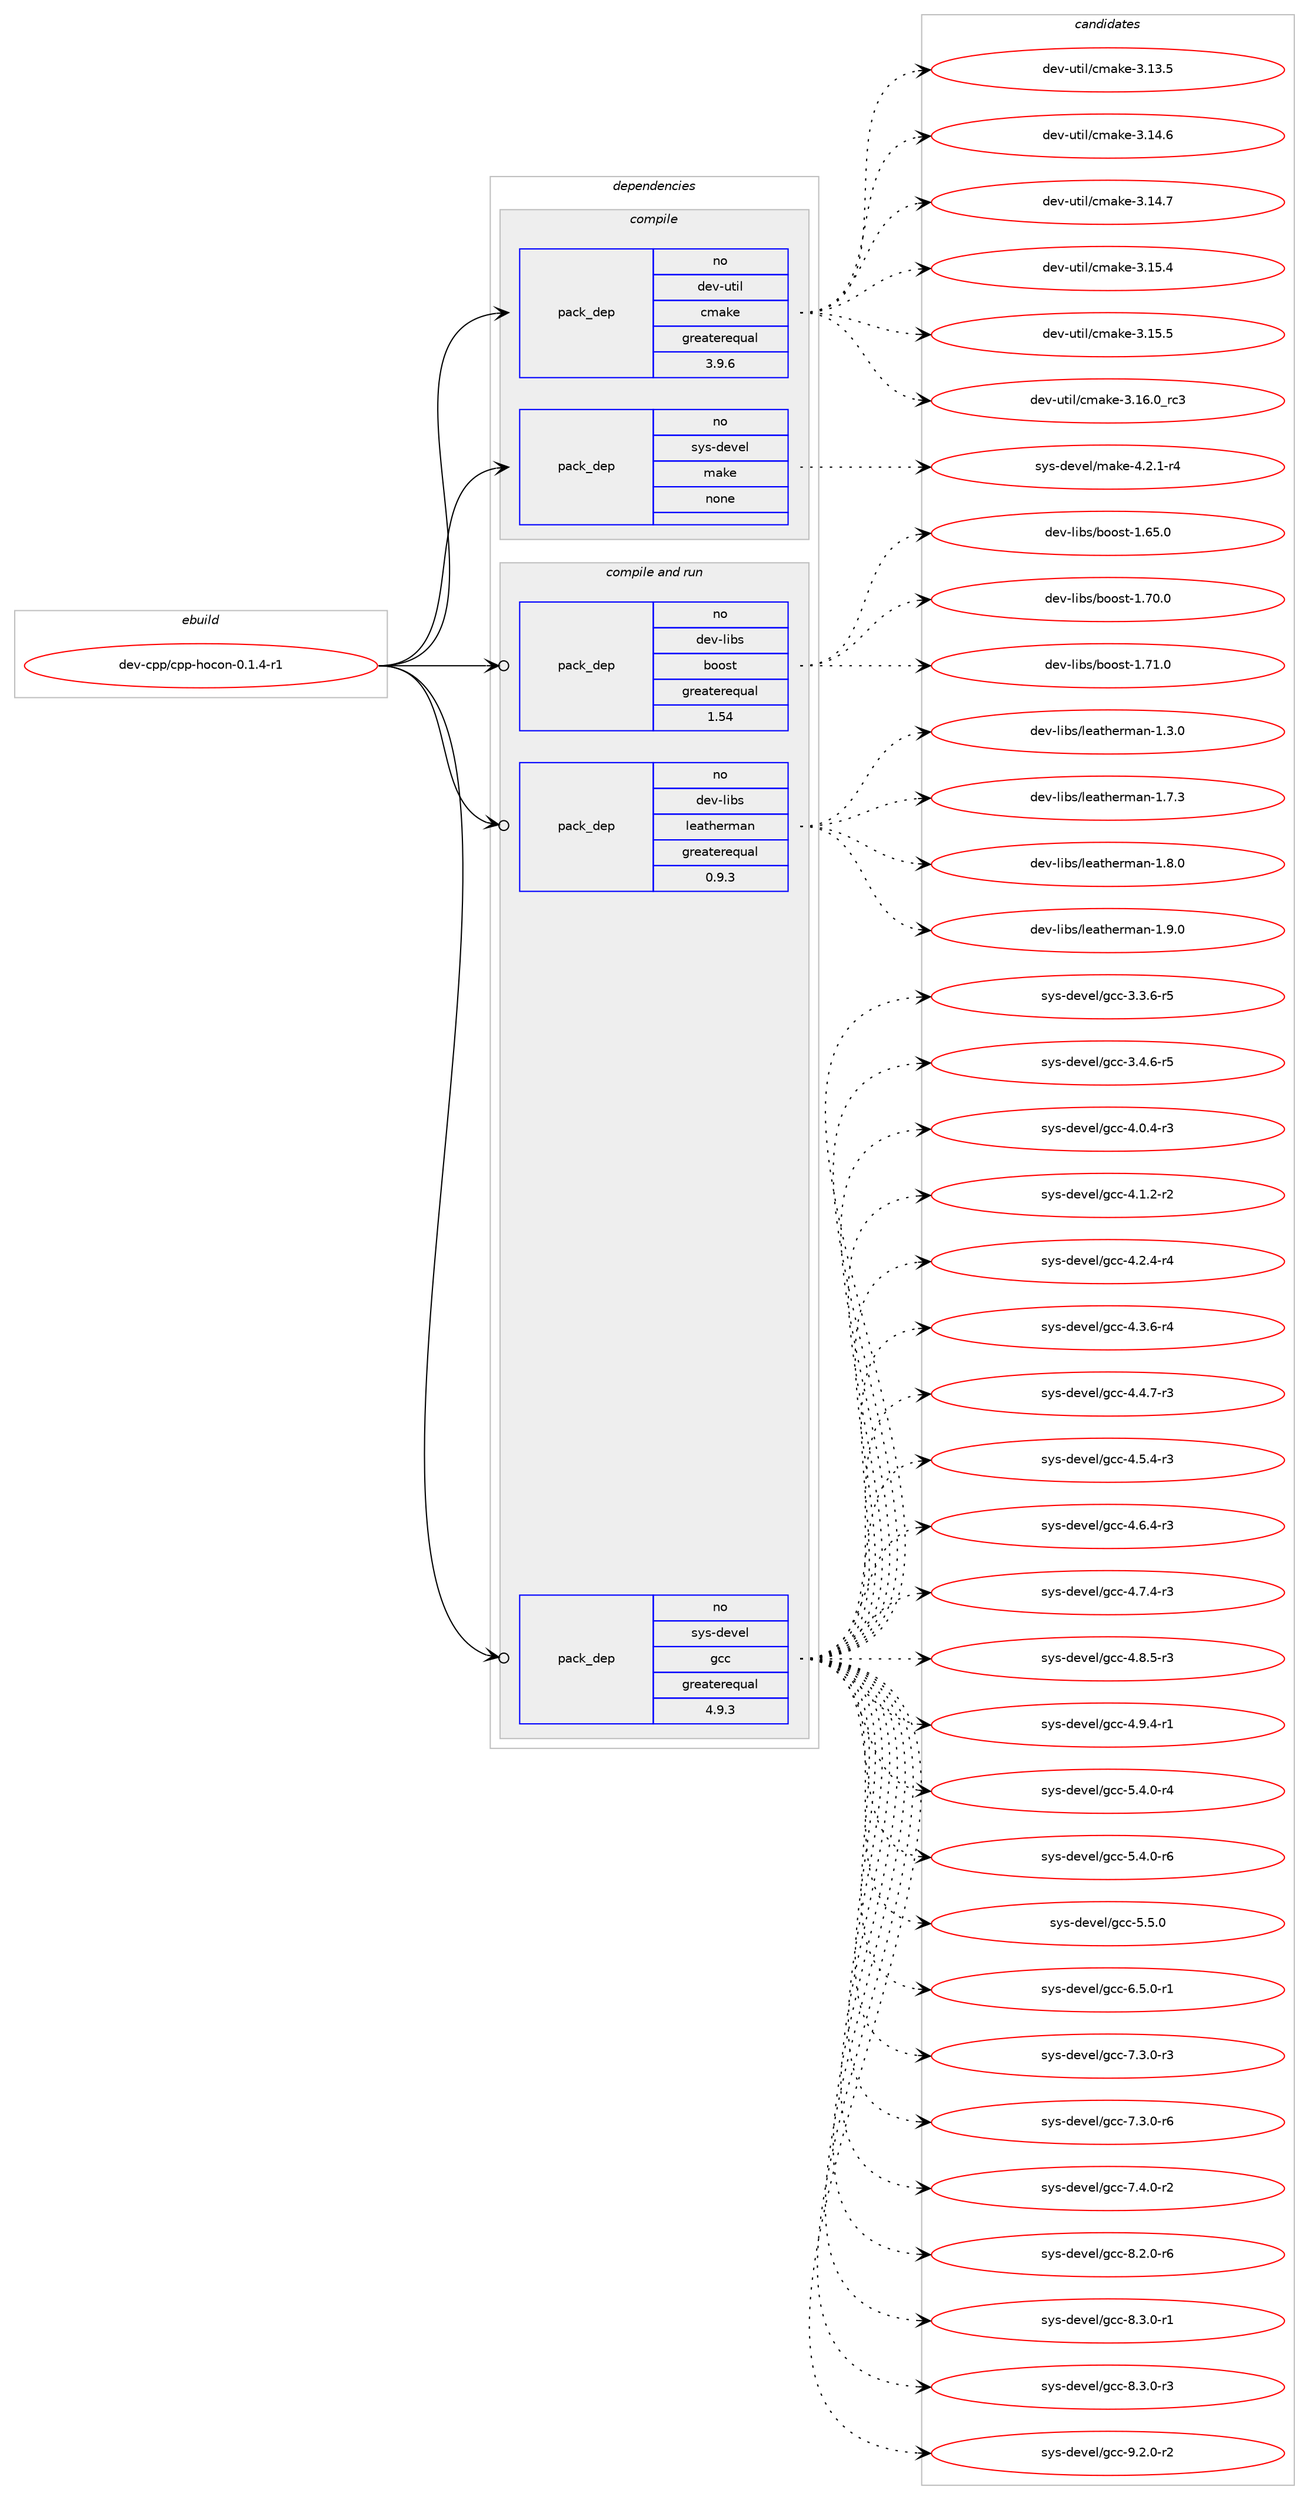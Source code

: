 digraph prolog {

# *************
# Graph options
# *************

newrank=true;
concentrate=true;
compound=true;
graph [rankdir=LR,fontname=Helvetica,fontsize=10,ranksep=1.5];#, ranksep=2.5, nodesep=0.2];
edge  [arrowhead=vee];
node  [fontname=Helvetica,fontsize=10];

# **********
# The ebuild
# **********

subgraph cluster_leftcol {
color=gray;
rank=same;
label=<<i>ebuild</i>>;
id [label="dev-cpp/cpp-hocon-0.1.4-r1", color=red, width=4, href="../dev-cpp/cpp-hocon-0.1.4-r1.svg"];
}

# ****************
# The dependencies
# ****************

subgraph cluster_midcol {
color=gray;
label=<<i>dependencies</i>>;
subgraph cluster_compile {
fillcolor="#eeeeee";
style=filled;
label=<<i>compile</i>>;
subgraph pack384833 {
dependency516779 [label=<<TABLE BORDER="0" CELLBORDER="1" CELLSPACING="0" CELLPADDING="4" WIDTH="220"><TR><TD ROWSPAN="6" CELLPADDING="30">pack_dep</TD></TR><TR><TD WIDTH="110">no</TD></TR><TR><TD>dev-util</TD></TR><TR><TD>cmake</TD></TR><TR><TD>greaterequal</TD></TR><TR><TD>3.9.6</TD></TR></TABLE>>, shape=none, color=blue];
}
id:e -> dependency516779:w [weight=20,style="solid",arrowhead="vee"];
subgraph pack384834 {
dependency516780 [label=<<TABLE BORDER="0" CELLBORDER="1" CELLSPACING="0" CELLPADDING="4" WIDTH="220"><TR><TD ROWSPAN="6" CELLPADDING="30">pack_dep</TD></TR><TR><TD WIDTH="110">no</TD></TR><TR><TD>sys-devel</TD></TR><TR><TD>make</TD></TR><TR><TD>none</TD></TR><TR><TD></TD></TR></TABLE>>, shape=none, color=blue];
}
id:e -> dependency516780:w [weight=20,style="solid",arrowhead="vee"];
}
subgraph cluster_compileandrun {
fillcolor="#eeeeee";
style=filled;
label=<<i>compile and run</i>>;
subgraph pack384835 {
dependency516781 [label=<<TABLE BORDER="0" CELLBORDER="1" CELLSPACING="0" CELLPADDING="4" WIDTH="220"><TR><TD ROWSPAN="6" CELLPADDING="30">pack_dep</TD></TR><TR><TD WIDTH="110">no</TD></TR><TR><TD>dev-libs</TD></TR><TR><TD>boost</TD></TR><TR><TD>greaterequal</TD></TR><TR><TD>1.54</TD></TR></TABLE>>, shape=none, color=blue];
}
id:e -> dependency516781:w [weight=20,style="solid",arrowhead="odotvee"];
subgraph pack384836 {
dependency516782 [label=<<TABLE BORDER="0" CELLBORDER="1" CELLSPACING="0" CELLPADDING="4" WIDTH="220"><TR><TD ROWSPAN="6" CELLPADDING="30">pack_dep</TD></TR><TR><TD WIDTH="110">no</TD></TR><TR><TD>dev-libs</TD></TR><TR><TD>leatherman</TD></TR><TR><TD>greaterequal</TD></TR><TR><TD>0.9.3</TD></TR></TABLE>>, shape=none, color=blue];
}
id:e -> dependency516782:w [weight=20,style="solid",arrowhead="odotvee"];
subgraph pack384837 {
dependency516783 [label=<<TABLE BORDER="0" CELLBORDER="1" CELLSPACING="0" CELLPADDING="4" WIDTH="220"><TR><TD ROWSPAN="6" CELLPADDING="30">pack_dep</TD></TR><TR><TD WIDTH="110">no</TD></TR><TR><TD>sys-devel</TD></TR><TR><TD>gcc</TD></TR><TR><TD>greaterequal</TD></TR><TR><TD>4.9.3</TD></TR></TABLE>>, shape=none, color=blue];
}
id:e -> dependency516783:w [weight=20,style="solid",arrowhead="odotvee"];
}
subgraph cluster_run {
fillcolor="#eeeeee";
style=filled;
label=<<i>run</i>>;
}
}

# **************
# The candidates
# **************

subgraph cluster_choices {
rank=same;
color=gray;
label=<<i>candidates</i>>;

subgraph choice384833 {
color=black;
nodesep=1;
choice1001011184511711610510847991099710710145514649514653 [label="dev-util/cmake-3.13.5", color=red, width=4,href="../dev-util/cmake-3.13.5.svg"];
choice1001011184511711610510847991099710710145514649524654 [label="dev-util/cmake-3.14.6", color=red, width=4,href="../dev-util/cmake-3.14.6.svg"];
choice1001011184511711610510847991099710710145514649524655 [label="dev-util/cmake-3.14.7", color=red, width=4,href="../dev-util/cmake-3.14.7.svg"];
choice1001011184511711610510847991099710710145514649534652 [label="dev-util/cmake-3.15.4", color=red, width=4,href="../dev-util/cmake-3.15.4.svg"];
choice1001011184511711610510847991099710710145514649534653 [label="dev-util/cmake-3.15.5", color=red, width=4,href="../dev-util/cmake-3.15.5.svg"];
choice1001011184511711610510847991099710710145514649544648951149951 [label="dev-util/cmake-3.16.0_rc3", color=red, width=4,href="../dev-util/cmake-3.16.0_rc3.svg"];
dependency516779:e -> choice1001011184511711610510847991099710710145514649514653:w [style=dotted,weight="100"];
dependency516779:e -> choice1001011184511711610510847991099710710145514649524654:w [style=dotted,weight="100"];
dependency516779:e -> choice1001011184511711610510847991099710710145514649524655:w [style=dotted,weight="100"];
dependency516779:e -> choice1001011184511711610510847991099710710145514649534652:w [style=dotted,weight="100"];
dependency516779:e -> choice1001011184511711610510847991099710710145514649534653:w [style=dotted,weight="100"];
dependency516779:e -> choice1001011184511711610510847991099710710145514649544648951149951:w [style=dotted,weight="100"];
}
subgraph choice384834 {
color=black;
nodesep=1;
choice1151211154510010111810110847109971071014552465046494511452 [label="sys-devel/make-4.2.1-r4", color=red, width=4,href="../sys-devel/make-4.2.1-r4.svg"];
dependency516780:e -> choice1151211154510010111810110847109971071014552465046494511452:w [style=dotted,weight="100"];
}
subgraph choice384835 {
color=black;
nodesep=1;
choice1001011184510810598115479811111111511645494654534648 [label="dev-libs/boost-1.65.0", color=red, width=4,href="../dev-libs/boost-1.65.0.svg"];
choice1001011184510810598115479811111111511645494655484648 [label="dev-libs/boost-1.70.0", color=red, width=4,href="../dev-libs/boost-1.70.0.svg"];
choice1001011184510810598115479811111111511645494655494648 [label="dev-libs/boost-1.71.0", color=red, width=4,href="../dev-libs/boost-1.71.0.svg"];
dependency516781:e -> choice1001011184510810598115479811111111511645494654534648:w [style=dotted,weight="100"];
dependency516781:e -> choice1001011184510810598115479811111111511645494655484648:w [style=dotted,weight="100"];
dependency516781:e -> choice1001011184510810598115479811111111511645494655494648:w [style=dotted,weight="100"];
}
subgraph choice384836 {
color=black;
nodesep=1;
choice1001011184510810598115471081019711610410111410997110454946514648 [label="dev-libs/leatherman-1.3.0", color=red, width=4,href="../dev-libs/leatherman-1.3.0.svg"];
choice1001011184510810598115471081019711610410111410997110454946554651 [label="dev-libs/leatherman-1.7.3", color=red, width=4,href="../dev-libs/leatherman-1.7.3.svg"];
choice1001011184510810598115471081019711610410111410997110454946564648 [label="dev-libs/leatherman-1.8.0", color=red, width=4,href="../dev-libs/leatherman-1.8.0.svg"];
choice1001011184510810598115471081019711610410111410997110454946574648 [label="dev-libs/leatherman-1.9.0", color=red, width=4,href="../dev-libs/leatherman-1.9.0.svg"];
dependency516782:e -> choice1001011184510810598115471081019711610410111410997110454946514648:w [style=dotted,weight="100"];
dependency516782:e -> choice1001011184510810598115471081019711610410111410997110454946554651:w [style=dotted,weight="100"];
dependency516782:e -> choice1001011184510810598115471081019711610410111410997110454946564648:w [style=dotted,weight="100"];
dependency516782:e -> choice1001011184510810598115471081019711610410111410997110454946574648:w [style=dotted,weight="100"];
}
subgraph choice384837 {
color=black;
nodesep=1;
choice115121115451001011181011084710399994551465146544511453 [label="sys-devel/gcc-3.3.6-r5", color=red, width=4,href="../sys-devel/gcc-3.3.6-r5.svg"];
choice115121115451001011181011084710399994551465246544511453 [label="sys-devel/gcc-3.4.6-r5", color=red, width=4,href="../sys-devel/gcc-3.4.6-r5.svg"];
choice115121115451001011181011084710399994552464846524511451 [label="sys-devel/gcc-4.0.4-r3", color=red, width=4,href="../sys-devel/gcc-4.0.4-r3.svg"];
choice115121115451001011181011084710399994552464946504511450 [label="sys-devel/gcc-4.1.2-r2", color=red, width=4,href="../sys-devel/gcc-4.1.2-r2.svg"];
choice115121115451001011181011084710399994552465046524511452 [label="sys-devel/gcc-4.2.4-r4", color=red, width=4,href="../sys-devel/gcc-4.2.4-r4.svg"];
choice115121115451001011181011084710399994552465146544511452 [label="sys-devel/gcc-4.3.6-r4", color=red, width=4,href="../sys-devel/gcc-4.3.6-r4.svg"];
choice115121115451001011181011084710399994552465246554511451 [label="sys-devel/gcc-4.4.7-r3", color=red, width=4,href="../sys-devel/gcc-4.4.7-r3.svg"];
choice115121115451001011181011084710399994552465346524511451 [label="sys-devel/gcc-4.5.4-r3", color=red, width=4,href="../sys-devel/gcc-4.5.4-r3.svg"];
choice115121115451001011181011084710399994552465446524511451 [label="sys-devel/gcc-4.6.4-r3", color=red, width=4,href="../sys-devel/gcc-4.6.4-r3.svg"];
choice115121115451001011181011084710399994552465546524511451 [label="sys-devel/gcc-4.7.4-r3", color=red, width=4,href="../sys-devel/gcc-4.7.4-r3.svg"];
choice115121115451001011181011084710399994552465646534511451 [label="sys-devel/gcc-4.8.5-r3", color=red, width=4,href="../sys-devel/gcc-4.8.5-r3.svg"];
choice115121115451001011181011084710399994552465746524511449 [label="sys-devel/gcc-4.9.4-r1", color=red, width=4,href="../sys-devel/gcc-4.9.4-r1.svg"];
choice115121115451001011181011084710399994553465246484511452 [label="sys-devel/gcc-5.4.0-r4", color=red, width=4,href="../sys-devel/gcc-5.4.0-r4.svg"];
choice115121115451001011181011084710399994553465246484511454 [label="sys-devel/gcc-5.4.0-r6", color=red, width=4,href="../sys-devel/gcc-5.4.0-r6.svg"];
choice11512111545100101118101108471039999455346534648 [label="sys-devel/gcc-5.5.0", color=red, width=4,href="../sys-devel/gcc-5.5.0.svg"];
choice115121115451001011181011084710399994554465346484511449 [label="sys-devel/gcc-6.5.0-r1", color=red, width=4,href="../sys-devel/gcc-6.5.0-r1.svg"];
choice115121115451001011181011084710399994555465146484511451 [label="sys-devel/gcc-7.3.0-r3", color=red, width=4,href="../sys-devel/gcc-7.3.0-r3.svg"];
choice115121115451001011181011084710399994555465146484511454 [label="sys-devel/gcc-7.3.0-r6", color=red, width=4,href="../sys-devel/gcc-7.3.0-r6.svg"];
choice115121115451001011181011084710399994555465246484511450 [label="sys-devel/gcc-7.4.0-r2", color=red, width=4,href="../sys-devel/gcc-7.4.0-r2.svg"];
choice115121115451001011181011084710399994556465046484511454 [label="sys-devel/gcc-8.2.0-r6", color=red, width=4,href="../sys-devel/gcc-8.2.0-r6.svg"];
choice115121115451001011181011084710399994556465146484511449 [label="sys-devel/gcc-8.3.0-r1", color=red, width=4,href="../sys-devel/gcc-8.3.0-r1.svg"];
choice115121115451001011181011084710399994556465146484511451 [label="sys-devel/gcc-8.3.0-r3", color=red, width=4,href="../sys-devel/gcc-8.3.0-r3.svg"];
choice115121115451001011181011084710399994557465046484511450 [label="sys-devel/gcc-9.2.0-r2", color=red, width=4,href="../sys-devel/gcc-9.2.0-r2.svg"];
dependency516783:e -> choice115121115451001011181011084710399994551465146544511453:w [style=dotted,weight="100"];
dependency516783:e -> choice115121115451001011181011084710399994551465246544511453:w [style=dotted,weight="100"];
dependency516783:e -> choice115121115451001011181011084710399994552464846524511451:w [style=dotted,weight="100"];
dependency516783:e -> choice115121115451001011181011084710399994552464946504511450:w [style=dotted,weight="100"];
dependency516783:e -> choice115121115451001011181011084710399994552465046524511452:w [style=dotted,weight="100"];
dependency516783:e -> choice115121115451001011181011084710399994552465146544511452:w [style=dotted,weight="100"];
dependency516783:e -> choice115121115451001011181011084710399994552465246554511451:w [style=dotted,weight="100"];
dependency516783:e -> choice115121115451001011181011084710399994552465346524511451:w [style=dotted,weight="100"];
dependency516783:e -> choice115121115451001011181011084710399994552465446524511451:w [style=dotted,weight="100"];
dependency516783:e -> choice115121115451001011181011084710399994552465546524511451:w [style=dotted,weight="100"];
dependency516783:e -> choice115121115451001011181011084710399994552465646534511451:w [style=dotted,weight="100"];
dependency516783:e -> choice115121115451001011181011084710399994552465746524511449:w [style=dotted,weight="100"];
dependency516783:e -> choice115121115451001011181011084710399994553465246484511452:w [style=dotted,weight="100"];
dependency516783:e -> choice115121115451001011181011084710399994553465246484511454:w [style=dotted,weight="100"];
dependency516783:e -> choice11512111545100101118101108471039999455346534648:w [style=dotted,weight="100"];
dependency516783:e -> choice115121115451001011181011084710399994554465346484511449:w [style=dotted,weight="100"];
dependency516783:e -> choice115121115451001011181011084710399994555465146484511451:w [style=dotted,weight="100"];
dependency516783:e -> choice115121115451001011181011084710399994555465146484511454:w [style=dotted,weight="100"];
dependency516783:e -> choice115121115451001011181011084710399994555465246484511450:w [style=dotted,weight="100"];
dependency516783:e -> choice115121115451001011181011084710399994556465046484511454:w [style=dotted,weight="100"];
dependency516783:e -> choice115121115451001011181011084710399994556465146484511449:w [style=dotted,weight="100"];
dependency516783:e -> choice115121115451001011181011084710399994556465146484511451:w [style=dotted,weight="100"];
dependency516783:e -> choice115121115451001011181011084710399994557465046484511450:w [style=dotted,weight="100"];
}
}

}

